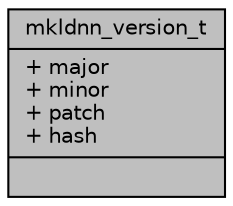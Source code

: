 digraph "mkldnn_version_t"
{
  edge [fontname="Helvetica",fontsize="10",labelfontname="Helvetica",labelfontsize="10"];
  node [fontname="Helvetica",fontsize="10",shape=record];
  Node1 [label="{mkldnn_version_t\n|+ major\l+ minor\l+ patch\l+ hash\l|}",height=0.2,width=0.4,color="black", fillcolor="grey75", style="filled", fontcolor="black"];
}
